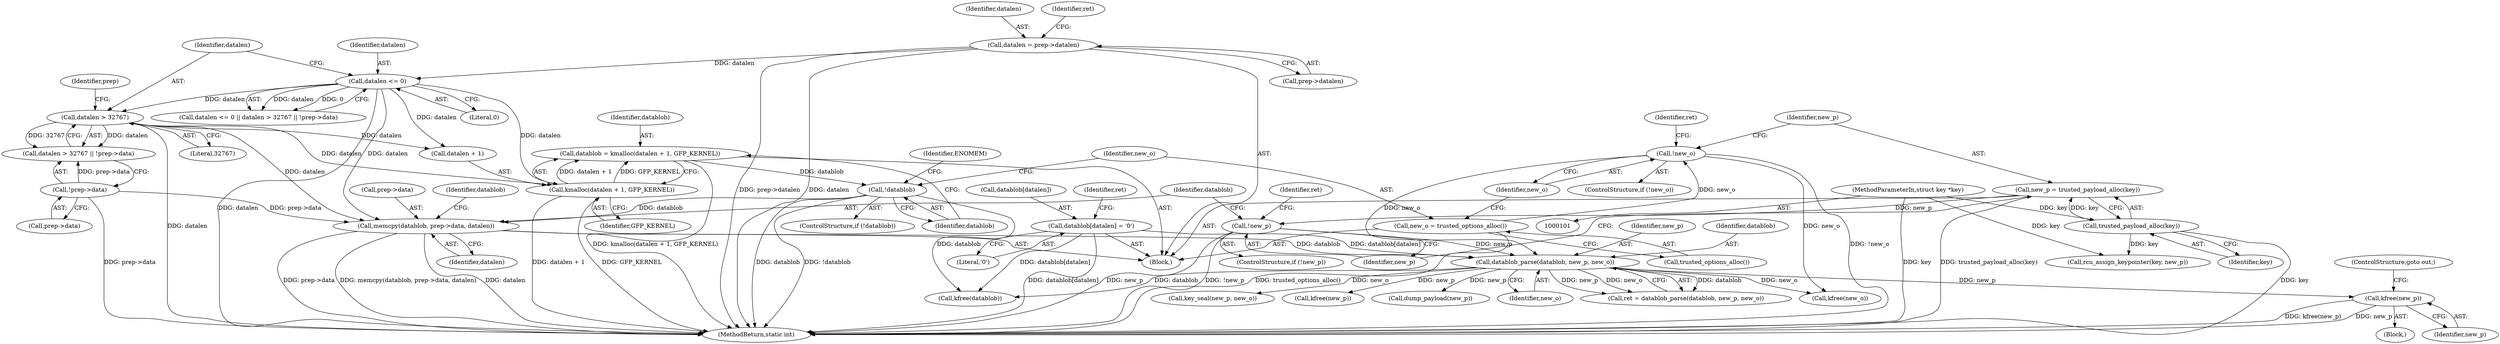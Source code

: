 digraph "0_linux_096fe9eaea40a17e125569f9e657e34cdb6d73bd_0@API" {
"1000216" [label="(Call,kfree(new_p))"];
"1000203" [label="(Call,datablob_parse(datablob, new_p, new_o))"];
"1000190" [label="(Call,memcpy(datablob, prep->data, datalen))"];
"1000160" [label="(Call,!datablob)"];
"1000152" [label="(Call,datablob = kmalloc(datalen + 1, GFP_KERNEL))"];
"1000154" [label="(Call,kmalloc(datalen + 1, GFP_KERNEL))"];
"1000138" [label="(Call,datalen <= 0)"];
"1000118" [label="(Call,datalen = prep->datalen)"];
"1000142" [label="(Call,datalen > 32767)"];
"1000145" [label="(Call,!prep->data)"];
"1000196" [label="(Call,datablob[datalen] = '\0')"];
"1000182" [label="(Call,!new_p)"];
"1000177" [label="(Call,new_p = trusted_payload_alloc(key))"];
"1000179" [label="(Call,trusted_payload_alloc(key))"];
"1000102" [label="(MethodParameterIn,struct key *key)"];
"1000169" [label="(Call,!new_o)"];
"1000165" [label="(Call,new_o = trusted_options_alloc())"];
"1000218" [label="(ControlStructure,goto out;)"];
"1000142" [label="(Call,datalen > 32767)"];
"1000314" [label="(MethodReturn,static int)"];
"1000217" [label="(Identifier,new_p)"];
"1000118" [label="(Call,datalen = prep->datalen)"];
"1000183" [label="(Identifier,new_p)"];
"1000170" [label="(Identifier,new_o)"];
"1000139" [label="(Identifier,datalen)"];
"1000211" [label="(Block,)"];
"1000161" [label="(Identifier,datablob)"];
"1000158" [label="(Identifier,GFP_KERNEL)"];
"1000310" [label="(Call,kfree(new_o))"];
"1000119" [label="(Identifier,datalen)"];
"1000200" [label="(Literal,'\0')"];
"1000165" [label="(Call,new_o = trusted_options_alloc())"];
"1000202" [label="(Identifier,ret)"];
"1000169" [label="(Call,!new_o)"];
"1000216" [label="(Call,kfree(new_p))"];
"1000160" [label="(Call,!datablob)"];
"1000298" [label="(Call,rcu_assign_keypointer(key, new_p))"];
"1000159" [label="(ControlStructure,if (!datablob))"];
"1000203" [label="(Call,datablob_parse(datablob, new_p, new_o))"];
"1000258" [label="(Call,dump_payload(new_p))"];
"1000120" [label="(Call,prep->datalen)"];
"1000167" [label="(Call,trusted_options_alloc())"];
"1000201" [label="(Call,ret = datablob_parse(datablob, new_p, new_o))"];
"1000262" [label="(Call,key_seal(new_p, new_o))"];
"1000143" [label="(Identifier,datalen)"];
"1000180" [label="(Identifier,key)"];
"1000155" [label="(Call,datalen + 1)"];
"1000104" [label="(Block,)"];
"1000144" [label="(Literal,32767)"];
"1000206" [label="(Identifier,new_o)"];
"1000102" [label="(MethodParameterIn,struct key *key)"];
"1000153" [label="(Identifier,datablob)"];
"1000173" [label="(Identifier,ret)"];
"1000126" [label="(Identifier,ret)"];
"1000147" [label="(Identifier,prep)"];
"1000186" [label="(Identifier,ret)"];
"1000141" [label="(Call,datalen > 32767 || !prep->data)"];
"1000308" [label="(Call,kfree(datablob))"];
"1000198" [label="(Identifier,datablob)"];
"1000166" [label="(Identifier,new_o)"];
"1000181" [label="(ControlStructure,if (!new_p))"];
"1000168" [label="(ControlStructure,if (!new_o))"];
"1000191" [label="(Identifier,datablob)"];
"1000196" [label="(Call,datablob[datalen] = '\0')"];
"1000192" [label="(Call,prep->data)"];
"1000190" [label="(Call,memcpy(datablob, prep->data, datalen))"];
"1000152" [label="(Call,datablob = kmalloc(datalen + 1, GFP_KERNEL))"];
"1000177" [label="(Call,new_p = trusted_payload_alloc(key))"];
"1000178" [label="(Identifier,new_p)"];
"1000138" [label="(Call,datalen <= 0)"];
"1000204" [label="(Identifier,datablob)"];
"1000205" [label="(Identifier,new_p)"];
"1000164" [label="(Identifier,ENOMEM)"];
"1000182" [label="(Call,!new_p)"];
"1000197" [label="(Call,datablob[datalen])"];
"1000137" [label="(Call,datalen <= 0 || datalen > 32767 || !prep->data)"];
"1000195" [label="(Identifier,datalen)"];
"1000146" [label="(Call,prep->data)"];
"1000140" [label="(Literal,0)"];
"1000154" [label="(Call,kmalloc(datalen + 1, GFP_KERNEL))"];
"1000179" [label="(Call,trusted_payload_alloc(key))"];
"1000145" [label="(Call,!prep->data)"];
"1000229" [label="(Call,kfree(new_p))"];
"1000216" -> "1000211"  [label="AST: "];
"1000216" -> "1000217"  [label="CFG: "];
"1000217" -> "1000216"  [label="AST: "];
"1000218" -> "1000216"  [label="CFG: "];
"1000216" -> "1000314"  [label="DDG: kfree(new_p)"];
"1000216" -> "1000314"  [label="DDG: new_p"];
"1000203" -> "1000216"  [label="DDG: new_p"];
"1000203" -> "1000201"  [label="AST: "];
"1000203" -> "1000206"  [label="CFG: "];
"1000204" -> "1000203"  [label="AST: "];
"1000205" -> "1000203"  [label="AST: "];
"1000206" -> "1000203"  [label="AST: "];
"1000201" -> "1000203"  [label="CFG: "];
"1000203" -> "1000201"  [label="DDG: datablob"];
"1000203" -> "1000201"  [label="DDG: new_p"];
"1000203" -> "1000201"  [label="DDG: new_o"];
"1000190" -> "1000203"  [label="DDG: datablob"];
"1000196" -> "1000203"  [label="DDG: datablob[datalen]"];
"1000182" -> "1000203"  [label="DDG: new_p"];
"1000169" -> "1000203"  [label="DDG: new_o"];
"1000203" -> "1000229"  [label="DDG: new_p"];
"1000203" -> "1000258"  [label="DDG: new_p"];
"1000203" -> "1000262"  [label="DDG: new_o"];
"1000203" -> "1000308"  [label="DDG: datablob"];
"1000203" -> "1000310"  [label="DDG: new_o"];
"1000190" -> "1000104"  [label="AST: "];
"1000190" -> "1000195"  [label="CFG: "];
"1000191" -> "1000190"  [label="AST: "];
"1000192" -> "1000190"  [label="AST: "];
"1000195" -> "1000190"  [label="AST: "];
"1000198" -> "1000190"  [label="CFG: "];
"1000190" -> "1000314"  [label="DDG: memcpy(datablob, prep->data, datalen)"];
"1000190" -> "1000314"  [label="DDG: datalen"];
"1000190" -> "1000314"  [label="DDG: prep->data"];
"1000160" -> "1000190"  [label="DDG: datablob"];
"1000145" -> "1000190"  [label="DDG: prep->data"];
"1000138" -> "1000190"  [label="DDG: datalen"];
"1000142" -> "1000190"  [label="DDG: datalen"];
"1000160" -> "1000159"  [label="AST: "];
"1000160" -> "1000161"  [label="CFG: "];
"1000161" -> "1000160"  [label="AST: "];
"1000164" -> "1000160"  [label="CFG: "];
"1000166" -> "1000160"  [label="CFG: "];
"1000160" -> "1000314"  [label="DDG: !datablob"];
"1000160" -> "1000314"  [label="DDG: datablob"];
"1000152" -> "1000160"  [label="DDG: datablob"];
"1000160" -> "1000308"  [label="DDG: datablob"];
"1000152" -> "1000104"  [label="AST: "];
"1000152" -> "1000154"  [label="CFG: "];
"1000153" -> "1000152"  [label="AST: "];
"1000154" -> "1000152"  [label="AST: "];
"1000161" -> "1000152"  [label="CFG: "];
"1000152" -> "1000314"  [label="DDG: kmalloc(datalen + 1, GFP_KERNEL)"];
"1000154" -> "1000152"  [label="DDG: datalen + 1"];
"1000154" -> "1000152"  [label="DDG: GFP_KERNEL"];
"1000154" -> "1000158"  [label="CFG: "];
"1000155" -> "1000154"  [label="AST: "];
"1000158" -> "1000154"  [label="AST: "];
"1000154" -> "1000314"  [label="DDG: datalen + 1"];
"1000154" -> "1000314"  [label="DDG: GFP_KERNEL"];
"1000138" -> "1000154"  [label="DDG: datalen"];
"1000142" -> "1000154"  [label="DDG: datalen"];
"1000138" -> "1000137"  [label="AST: "];
"1000138" -> "1000140"  [label="CFG: "];
"1000139" -> "1000138"  [label="AST: "];
"1000140" -> "1000138"  [label="AST: "];
"1000143" -> "1000138"  [label="CFG: "];
"1000137" -> "1000138"  [label="CFG: "];
"1000138" -> "1000314"  [label="DDG: datalen"];
"1000138" -> "1000137"  [label="DDG: datalen"];
"1000138" -> "1000137"  [label="DDG: 0"];
"1000118" -> "1000138"  [label="DDG: datalen"];
"1000138" -> "1000142"  [label="DDG: datalen"];
"1000138" -> "1000155"  [label="DDG: datalen"];
"1000118" -> "1000104"  [label="AST: "];
"1000118" -> "1000120"  [label="CFG: "];
"1000119" -> "1000118"  [label="AST: "];
"1000120" -> "1000118"  [label="AST: "];
"1000126" -> "1000118"  [label="CFG: "];
"1000118" -> "1000314"  [label="DDG: prep->datalen"];
"1000118" -> "1000314"  [label="DDG: datalen"];
"1000142" -> "1000141"  [label="AST: "];
"1000142" -> "1000144"  [label="CFG: "];
"1000143" -> "1000142"  [label="AST: "];
"1000144" -> "1000142"  [label="AST: "];
"1000147" -> "1000142"  [label="CFG: "];
"1000141" -> "1000142"  [label="CFG: "];
"1000142" -> "1000314"  [label="DDG: datalen"];
"1000142" -> "1000141"  [label="DDG: datalen"];
"1000142" -> "1000141"  [label="DDG: 32767"];
"1000142" -> "1000155"  [label="DDG: datalen"];
"1000145" -> "1000141"  [label="AST: "];
"1000145" -> "1000146"  [label="CFG: "];
"1000146" -> "1000145"  [label="AST: "];
"1000141" -> "1000145"  [label="CFG: "];
"1000145" -> "1000314"  [label="DDG: prep->data"];
"1000145" -> "1000141"  [label="DDG: prep->data"];
"1000196" -> "1000104"  [label="AST: "];
"1000196" -> "1000200"  [label="CFG: "];
"1000197" -> "1000196"  [label="AST: "];
"1000200" -> "1000196"  [label="AST: "];
"1000202" -> "1000196"  [label="CFG: "];
"1000196" -> "1000314"  [label="DDG: datablob[datalen]"];
"1000196" -> "1000308"  [label="DDG: datablob[datalen]"];
"1000182" -> "1000181"  [label="AST: "];
"1000182" -> "1000183"  [label="CFG: "];
"1000183" -> "1000182"  [label="AST: "];
"1000186" -> "1000182"  [label="CFG: "];
"1000191" -> "1000182"  [label="CFG: "];
"1000182" -> "1000314"  [label="DDG: !new_p"];
"1000182" -> "1000314"  [label="DDG: new_p"];
"1000177" -> "1000182"  [label="DDG: new_p"];
"1000177" -> "1000104"  [label="AST: "];
"1000177" -> "1000179"  [label="CFG: "];
"1000178" -> "1000177"  [label="AST: "];
"1000179" -> "1000177"  [label="AST: "];
"1000183" -> "1000177"  [label="CFG: "];
"1000177" -> "1000314"  [label="DDG: trusted_payload_alloc(key)"];
"1000179" -> "1000177"  [label="DDG: key"];
"1000179" -> "1000180"  [label="CFG: "];
"1000180" -> "1000179"  [label="AST: "];
"1000179" -> "1000314"  [label="DDG: key"];
"1000102" -> "1000179"  [label="DDG: key"];
"1000179" -> "1000298"  [label="DDG: key"];
"1000102" -> "1000101"  [label="AST: "];
"1000102" -> "1000314"  [label="DDG: key"];
"1000102" -> "1000298"  [label="DDG: key"];
"1000169" -> "1000168"  [label="AST: "];
"1000169" -> "1000170"  [label="CFG: "];
"1000170" -> "1000169"  [label="AST: "];
"1000173" -> "1000169"  [label="CFG: "];
"1000178" -> "1000169"  [label="CFG: "];
"1000169" -> "1000314"  [label="DDG: !new_o"];
"1000165" -> "1000169"  [label="DDG: new_o"];
"1000169" -> "1000310"  [label="DDG: new_o"];
"1000165" -> "1000104"  [label="AST: "];
"1000165" -> "1000167"  [label="CFG: "];
"1000166" -> "1000165"  [label="AST: "];
"1000167" -> "1000165"  [label="AST: "];
"1000170" -> "1000165"  [label="CFG: "];
"1000165" -> "1000314"  [label="DDG: trusted_options_alloc()"];
}
